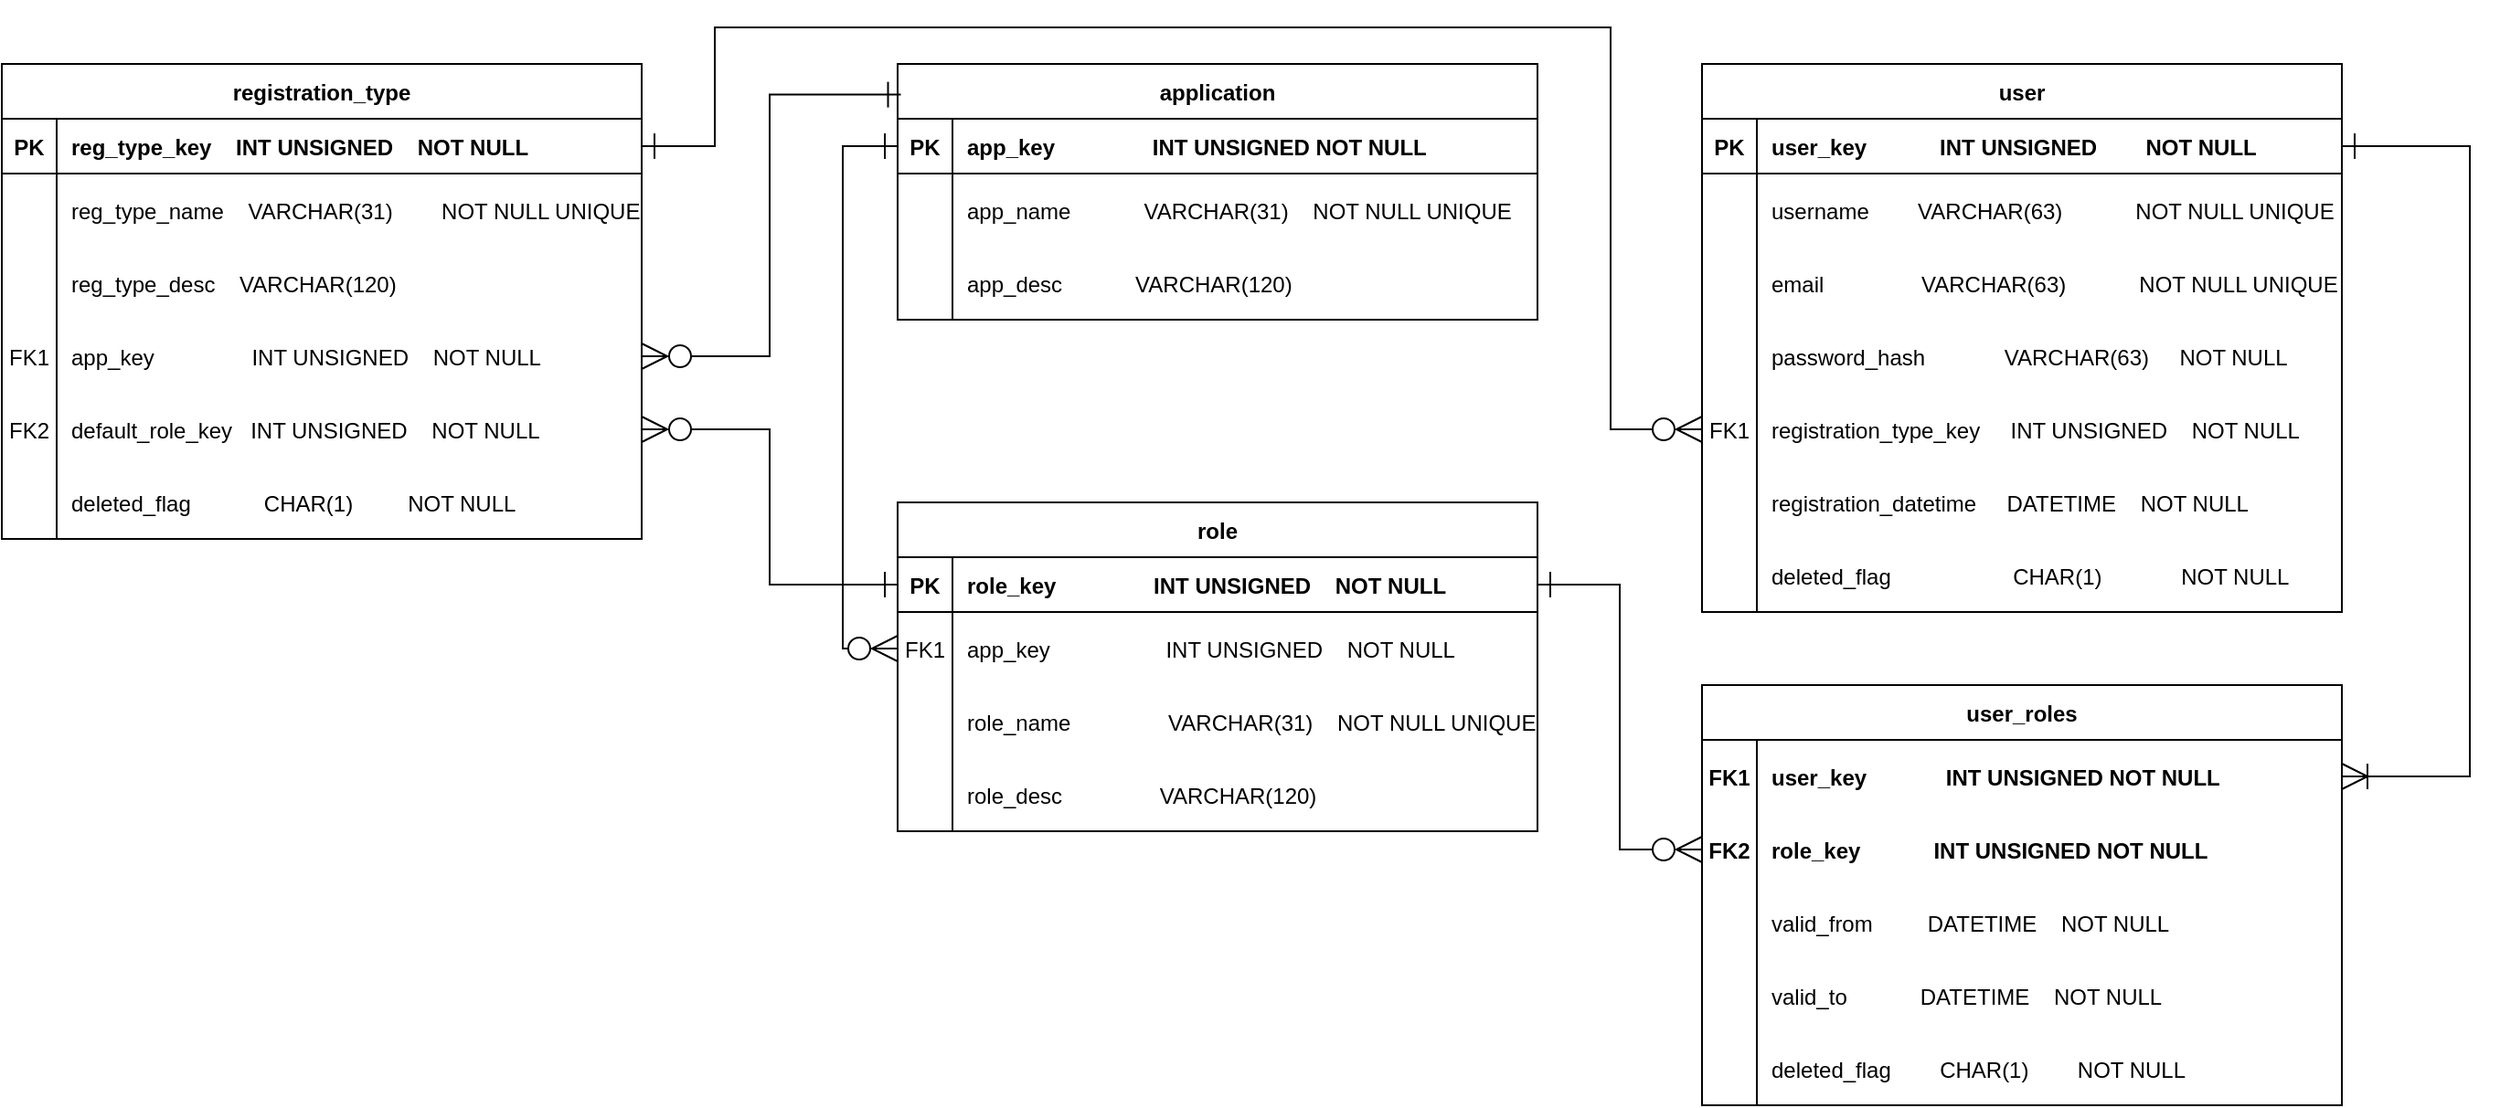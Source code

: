 <mxfile version="21.2.1" type="device">
  <diagram id="R2lEEEUBdFMjLlhIrx00" name="Page-1">
    <mxGraphModel dx="1717" dy="881" grid="1" gridSize="10" guides="1" tooltips="1" connect="1" arrows="1" fold="1" page="1" pageScale="1" pageWidth="850" pageHeight="1100" math="0" shadow="0" extFonts="Permanent Marker^https://fonts.googleapis.com/css?family=Permanent+Marker">
      <root>
        <mxCell id="0" />
        <mxCell id="1" parent="0" />
        <mxCell id="hYk6tkEReeOIZ_yKNBXe-29" value="role" style="shape=table;startSize=30;container=1;collapsible=1;childLayout=tableLayout;fixedRows=1;rowLines=0;fontStyle=1;align=center;resizeLast=1;" vertex="1" parent="1">
          <mxGeometry x="520" y="300" width="350" height="180" as="geometry" />
        </mxCell>
        <mxCell id="hYk6tkEReeOIZ_yKNBXe-30" value="" style="shape=partialRectangle;collapsible=0;dropTarget=0;pointerEvents=0;fillColor=none;points=[[0,0.5],[1,0.5]];portConstraint=eastwest;top=0;left=0;right=0;bottom=1;" vertex="1" parent="hYk6tkEReeOIZ_yKNBXe-29">
          <mxGeometry y="30" width="350" height="30" as="geometry" />
        </mxCell>
        <mxCell id="hYk6tkEReeOIZ_yKNBXe-31" value="PK" style="shape=partialRectangle;overflow=hidden;connectable=0;fillColor=none;top=0;left=0;bottom=0;right=0;fontStyle=1;" vertex="1" parent="hYk6tkEReeOIZ_yKNBXe-30">
          <mxGeometry width="30" height="30" as="geometry">
            <mxRectangle width="30" height="30" as="alternateBounds" />
          </mxGeometry>
        </mxCell>
        <mxCell id="hYk6tkEReeOIZ_yKNBXe-32" value="role_key                INT UNSIGNED    NOT NULL" style="shape=partialRectangle;overflow=hidden;connectable=0;fillColor=none;top=0;left=0;bottom=0;right=0;align=left;spacingLeft=6;fontStyle=1;" vertex="1" parent="hYk6tkEReeOIZ_yKNBXe-30">
          <mxGeometry x="30" width="320" height="30" as="geometry">
            <mxRectangle width="320" height="30" as="alternateBounds" />
          </mxGeometry>
        </mxCell>
        <mxCell id="hYk6tkEReeOIZ_yKNBXe-33" value="" style="shape=partialRectangle;collapsible=0;dropTarget=0;pointerEvents=0;fillColor=none;points=[[0,0.5],[1,0.5]];portConstraint=eastwest;top=0;left=0;right=0;bottom=0;" vertex="1" parent="hYk6tkEReeOIZ_yKNBXe-29">
          <mxGeometry y="60" width="350" height="40" as="geometry" />
        </mxCell>
        <mxCell id="hYk6tkEReeOIZ_yKNBXe-34" value="FK1" style="shape=partialRectangle;overflow=hidden;connectable=0;fillColor=none;top=0;left=0;bottom=0;right=0;" vertex="1" parent="hYk6tkEReeOIZ_yKNBXe-33">
          <mxGeometry width="30" height="40" as="geometry">
            <mxRectangle width="30" height="40" as="alternateBounds" />
          </mxGeometry>
        </mxCell>
        <mxCell id="hYk6tkEReeOIZ_yKNBXe-35" value="app_key                   INT UNSIGNED    NOT NULL" style="shape=partialRectangle;overflow=hidden;connectable=0;fillColor=none;top=0;left=0;bottom=0;right=0;align=left;spacingLeft=6;" vertex="1" parent="hYk6tkEReeOIZ_yKNBXe-33">
          <mxGeometry x="30" width="320" height="40" as="geometry">
            <mxRectangle width="320" height="40" as="alternateBounds" />
          </mxGeometry>
        </mxCell>
        <mxCell id="hYk6tkEReeOIZ_yKNBXe-36" value="" style="shape=partialRectangle;collapsible=0;dropTarget=0;pointerEvents=0;fillColor=none;points=[[0,0.5],[1,0.5]];portConstraint=eastwest;top=0;left=0;right=0;bottom=0;" vertex="1" parent="hYk6tkEReeOIZ_yKNBXe-29">
          <mxGeometry y="100" width="350" height="40" as="geometry" />
        </mxCell>
        <mxCell id="hYk6tkEReeOIZ_yKNBXe-37" value="" style="shape=partialRectangle;overflow=hidden;connectable=0;fillColor=none;top=0;left=0;bottom=0;right=0;" vertex="1" parent="hYk6tkEReeOIZ_yKNBXe-36">
          <mxGeometry width="30" height="40" as="geometry">
            <mxRectangle width="30" height="40" as="alternateBounds" />
          </mxGeometry>
        </mxCell>
        <mxCell id="hYk6tkEReeOIZ_yKNBXe-38" value="role_name                VARCHAR(31)    NOT NULL UNIQUE" style="shape=partialRectangle;overflow=hidden;connectable=0;fillColor=none;top=0;left=0;bottom=0;right=0;align=left;spacingLeft=6;" vertex="1" parent="hYk6tkEReeOIZ_yKNBXe-36">
          <mxGeometry x="30" width="320" height="40" as="geometry">
            <mxRectangle width="320" height="40" as="alternateBounds" />
          </mxGeometry>
        </mxCell>
        <mxCell id="hYk6tkEReeOIZ_yKNBXe-39" value="" style="shape=partialRectangle;collapsible=0;dropTarget=0;pointerEvents=0;fillColor=none;points=[[0,0.5],[1,0.5]];portConstraint=eastwest;top=0;left=0;right=0;bottom=0;" vertex="1" parent="hYk6tkEReeOIZ_yKNBXe-29">
          <mxGeometry y="140" width="350" height="40" as="geometry" />
        </mxCell>
        <mxCell id="hYk6tkEReeOIZ_yKNBXe-40" value="" style="shape=partialRectangle;overflow=hidden;connectable=0;fillColor=none;top=0;left=0;bottom=0;right=0;" vertex="1" parent="hYk6tkEReeOIZ_yKNBXe-39">
          <mxGeometry width="30" height="40" as="geometry">
            <mxRectangle width="30" height="40" as="alternateBounds" />
          </mxGeometry>
        </mxCell>
        <mxCell id="hYk6tkEReeOIZ_yKNBXe-41" value="role_desc                VARCHAR(120)" style="shape=partialRectangle;overflow=hidden;connectable=0;fillColor=none;top=0;left=0;bottom=0;right=0;align=left;spacingLeft=6;" vertex="1" parent="hYk6tkEReeOIZ_yKNBXe-39">
          <mxGeometry x="30" width="320" height="40" as="geometry">
            <mxRectangle width="320" height="40" as="alternateBounds" />
          </mxGeometry>
        </mxCell>
        <mxCell id="hYk6tkEReeOIZ_yKNBXe-110" style="edgeStyle=orthogonalEdgeStyle;rounded=0;orthogonalLoop=1;jettySize=auto;html=1;entryX=0;entryY=0.5;entryDx=0;entryDy=0;exitX=0;exitY=0.5;exitDx=0;exitDy=0;endSize=12;startSize=12;startArrow=ERone;startFill=0;endArrow=ERzeroToMany;endFill=0;" edge="1" parent="1" source="hYk6tkEReeOIZ_yKNBXe-43" target="hYk6tkEReeOIZ_yKNBXe-33">
          <mxGeometry relative="1" as="geometry" />
        </mxCell>
        <mxCell id="hYk6tkEReeOIZ_yKNBXe-42" value="application" style="shape=table;startSize=30;container=1;collapsible=1;childLayout=tableLayout;fixedRows=1;rowLines=0;fontStyle=1;align=center;resizeLast=1;" vertex="1" parent="1">
          <mxGeometry x="520" y="60" width="350" height="140" as="geometry" />
        </mxCell>
        <mxCell id="hYk6tkEReeOIZ_yKNBXe-43" value="" style="shape=partialRectangle;collapsible=0;dropTarget=0;pointerEvents=0;fillColor=none;points=[[0,0.5],[1,0.5]];portConstraint=eastwest;top=0;left=0;right=0;bottom=1;" vertex="1" parent="hYk6tkEReeOIZ_yKNBXe-42">
          <mxGeometry y="30" width="350" height="30" as="geometry" />
        </mxCell>
        <mxCell id="hYk6tkEReeOIZ_yKNBXe-44" value="PK" style="shape=partialRectangle;overflow=hidden;connectable=0;fillColor=none;top=0;left=0;bottom=0;right=0;fontStyle=1;" vertex="1" parent="hYk6tkEReeOIZ_yKNBXe-43">
          <mxGeometry width="30" height="30" as="geometry">
            <mxRectangle width="30" height="30" as="alternateBounds" />
          </mxGeometry>
        </mxCell>
        <mxCell id="hYk6tkEReeOIZ_yKNBXe-45" value="app_key                INT UNSIGNED NOT NULL " style="shape=partialRectangle;overflow=hidden;connectable=0;fillColor=none;top=0;left=0;bottom=0;right=0;align=left;spacingLeft=6;fontStyle=1;" vertex="1" parent="hYk6tkEReeOIZ_yKNBXe-43">
          <mxGeometry x="30" width="320" height="30" as="geometry">
            <mxRectangle width="320" height="30" as="alternateBounds" />
          </mxGeometry>
        </mxCell>
        <mxCell id="hYk6tkEReeOIZ_yKNBXe-52" value="" style="shape=partialRectangle;collapsible=0;dropTarget=0;pointerEvents=0;fillColor=none;points=[[0,0.5],[1,0.5]];portConstraint=eastwest;top=0;left=0;right=0;bottom=0;" vertex="1" parent="hYk6tkEReeOIZ_yKNBXe-42">
          <mxGeometry y="60" width="350" height="40" as="geometry" />
        </mxCell>
        <mxCell id="hYk6tkEReeOIZ_yKNBXe-53" value="" style="shape=partialRectangle;overflow=hidden;connectable=0;fillColor=none;top=0;left=0;bottom=0;right=0;" vertex="1" parent="hYk6tkEReeOIZ_yKNBXe-52">
          <mxGeometry width="30" height="40" as="geometry">
            <mxRectangle width="30" height="40" as="alternateBounds" />
          </mxGeometry>
        </mxCell>
        <mxCell id="hYk6tkEReeOIZ_yKNBXe-54" value="app_name            VARCHAR(31)    NOT NULL UNIQUE" style="shape=partialRectangle;overflow=hidden;connectable=0;fillColor=none;top=0;left=0;bottom=0;right=0;align=left;spacingLeft=6;" vertex="1" parent="hYk6tkEReeOIZ_yKNBXe-52">
          <mxGeometry x="30" width="320" height="40" as="geometry">
            <mxRectangle width="320" height="40" as="alternateBounds" />
          </mxGeometry>
        </mxCell>
        <mxCell id="hYk6tkEReeOIZ_yKNBXe-114" value="" style="shape=partialRectangle;collapsible=0;dropTarget=0;pointerEvents=0;fillColor=none;points=[[0,0.5],[1,0.5]];portConstraint=eastwest;top=0;left=0;right=0;bottom=0;" vertex="1" parent="hYk6tkEReeOIZ_yKNBXe-42">
          <mxGeometry y="100" width="350" height="40" as="geometry" />
        </mxCell>
        <mxCell id="hYk6tkEReeOIZ_yKNBXe-115" value="" style="shape=partialRectangle;overflow=hidden;connectable=0;fillColor=none;top=0;left=0;bottom=0;right=0;" vertex="1" parent="hYk6tkEReeOIZ_yKNBXe-114">
          <mxGeometry width="30" height="40" as="geometry">
            <mxRectangle width="30" height="40" as="alternateBounds" />
          </mxGeometry>
        </mxCell>
        <mxCell id="hYk6tkEReeOIZ_yKNBXe-116" value="app_desc            VARCHAR(120)" style="shape=partialRectangle;overflow=hidden;connectable=0;fillColor=none;top=0;left=0;bottom=0;right=0;align=left;spacingLeft=6;" vertex="1" parent="hYk6tkEReeOIZ_yKNBXe-114">
          <mxGeometry x="30" width="320" height="40" as="geometry">
            <mxRectangle width="320" height="40" as="alternateBounds" />
          </mxGeometry>
        </mxCell>
        <mxCell id="hYk6tkEReeOIZ_yKNBXe-117" value="registration_type" style="shape=table;startSize=30;container=1;collapsible=1;childLayout=tableLayout;fixedRows=1;rowLines=0;fontStyle=1;align=center;resizeLast=1;" vertex="1" parent="1">
          <mxGeometry x="30" y="60" width="350" height="260" as="geometry" />
        </mxCell>
        <mxCell id="hYk6tkEReeOIZ_yKNBXe-118" value="" style="shape=partialRectangle;collapsible=0;dropTarget=0;pointerEvents=0;fillColor=none;points=[[0,0.5],[1,0.5]];portConstraint=eastwest;top=0;left=0;right=0;bottom=1;" vertex="1" parent="hYk6tkEReeOIZ_yKNBXe-117">
          <mxGeometry y="30" width="350" height="30" as="geometry" />
        </mxCell>
        <mxCell id="hYk6tkEReeOIZ_yKNBXe-119" value="PK" style="shape=partialRectangle;overflow=hidden;connectable=0;fillColor=none;top=0;left=0;bottom=0;right=0;fontStyle=1;" vertex="1" parent="hYk6tkEReeOIZ_yKNBXe-118">
          <mxGeometry width="30" height="30" as="geometry">
            <mxRectangle width="30" height="30" as="alternateBounds" />
          </mxGeometry>
        </mxCell>
        <mxCell id="hYk6tkEReeOIZ_yKNBXe-120" value="reg_type_key    INT UNSIGNED    NOT NULL" style="shape=partialRectangle;overflow=hidden;connectable=0;fillColor=none;top=0;left=0;bottom=0;right=0;align=left;spacingLeft=6;fontStyle=1;" vertex="1" parent="hYk6tkEReeOIZ_yKNBXe-118">
          <mxGeometry x="30" width="320" height="30" as="geometry">
            <mxRectangle width="320" height="30" as="alternateBounds" />
          </mxGeometry>
        </mxCell>
        <mxCell id="hYk6tkEReeOIZ_yKNBXe-121" value="" style="shape=partialRectangle;collapsible=0;dropTarget=0;pointerEvents=0;fillColor=none;points=[[0,0.5],[1,0.5]];portConstraint=eastwest;top=0;left=0;right=0;bottom=0;" vertex="1" parent="hYk6tkEReeOIZ_yKNBXe-117">
          <mxGeometry y="60" width="350" height="40" as="geometry" />
        </mxCell>
        <mxCell id="hYk6tkEReeOIZ_yKNBXe-122" value="" style="shape=partialRectangle;overflow=hidden;connectable=0;fillColor=none;top=0;left=0;bottom=0;right=0;" vertex="1" parent="hYk6tkEReeOIZ_yKNBXe-121">
          <mxGeometry width="30" height="40" as="geometry">
            <mxRectangle width="30" height="40" as="alternateBounds" />
          </mxGeometry>
        </mxCell>
        <mxCell id="hYk6tkEReeOIZ_yKNBXe-123" value="reg_type_name    VARCHAR(31)        NOT NULL UNIQUE" style="shape=partialRectangle;overflow=hidden;connectable=0;fillColor=none;top=0;left=0;bottom=0;right=0;align=left;spacingLeft=6;" vertex="1" parent="hYk6tkEReeOIZ_yKNBXe-121">
          <mxGeometry x="30" width="320" height="40" as="geometry">
            <mxRectangle width="320" height="40" as="alternateBounds" />
          </mxGeometry>
        </mxCell>
        <mxCell id="hYk6tkEReeOIZ_yKNBXe-124" value="" style="shape=partialRectangle;collapsible=0;dropTarget=0;pointerEvents=0;fillColor=none;points=[[0,0.5],[1,0.5]];portConstraint=eastwest;top=0;left=0;right=0;bottom=0;" vertex="1" parent="hYk6tkEReeOIZ_yKNBXe-117">
          <mxGeometry y="100" width="350" height="40" as="geometry" />
        </mxCell>
        <mxCell id="hYk6tkEReeOIZ_yKNBXe-125" value="" style="shape=partialRectangle;overflow=hidden;connectable=0;fillColor=none;top=0;left=0;bottom=0;right=0;" vertex="1" parent="hYk6tkEReeOIZ_yKNBXe-124">
          <mxGeometry width="30" height="40" as="geometry">
            <mxRectangle width="30" height="40" as="alternateBounds" />
          </mxGeometry>
        </mxCell>
        <mxCell id="hYk6tkEReeOIZ_yKNBXe-126" value="reg_type_desc    VARCHAR(120)" style="shape=partialRectangle;overflow=hidden;connectable=0;fillColor=none;top=0;left=0;bottom=0;right=0;align=left;spacingLeft=6;" vertex="1" parent="hYk6tkEReeOIZ_yKNBXe-124">
          <mxGeometry x="30" width="320" height="40" as="geometry">
            <mxRectangle width="320" height="40" as="alternateBounds" />
          </mxGeometry>
        </mxCell>
        <mxCell id="hYk6tkEReeOIZ_yKNBXe-127" value="" style="shape=partialRectangle;collapsible=0;dropTarget=0;pointerEvents=0;fillColor=none;points=[[0,0.5],[1,0.5]];portConstraint=eastwest;top=0;left=0;right=0;bottom=0;" vertex="1" parent="hYk6tkEReeOIZ_yKNBXe-117">
          <mxGeometry y="140" width="350" height="40" as="geometry" />
        </mxCell>
        <mxCell id="hYk6tkEReeOIZ_yKNBXe-128" value="FK1" style="shape=partialRectangle;overflow=hidden;connectable=0;fillColor=none;top=0;left=0;bottom=0;right=0;" vertex="1" parent="hYk6tkEReeOIZ_yKNBXe-127">
          <mxGeometry width="30" height="40" as="geometry">
            <mxRectangle width="30" height="40" as="alternateBounds" />
          </mxGeometry>
        </mxCell>
        <mxCell id="hYk6tkEReeOIZ_yKNBXe-129" value="app_key                INT UNSIGNED    NOT NULL" style="shape=partialRectangle;overflow=hidden;connectable=0;fillColor=none;top=0;left=0;bottom=0;right=0;align=left;spacingLeft=6;" vertex="1" parent="hYk6tkEReeOIZ_yKNBXe-127">
          <mxGeometry x="30" width="320" height="40" as="geometry">
            <mxRectangle width="320" height="40" as="alternateBounds" />
          </mxGeometry>
        </mxCell>
        <mxCell id="hYk6tkEReeOIZ_yKNBXe-130" value="" style="shape=partialRectangle;collapsible=0;dropTarget=0;pointerEvents=0;fillColor=none;points=[[0,0.5],[1,0.5]];portConstraint=eastwest;top=0;left=0;right=0;bottom=0;" vertex="1" parent="hYk6tkEReeOIZ_yKNBXe-117">
          <mxGeometry y="180" width="350" height="40" as="geometry" />
        </mxCell>
        <mxCell id="hYk6tkEReeOIZ_yKNBXe-131" value="FK2" style="shape=partialRectangle;overflow=hidden;connectable=0;fillColor=none;top=0;left=0;bottom=0;right=0;" vertex="1" parent="hYk6tkEReeOIZ_yKNBXe-130">
          <mxGeometry width="30" height="40" as="geometry">
            <mxRectangle width="30" height="40" as="alternateBounds" />
          </mxGeometry>
        </mxCell>
        <mxCell id="hYk6tkEReeOIZ_yKNBXe-132" value="default_role_key   INT UNSIGNED    NOT NULL" style="shape=partialRectangle;overflow=hidden;connectable=0;fillColor=none;top=0;left=0;bottom=0;right=0;align=left;spacingLeft=6;" vertex="1" parent="hYk6tkEReeOIZ_yKNBXe-130">
          <mxGeometry x="30" width="320" height="40" as="geometry">
            <mxRectangle width="320" height="40" as="alternateBounds" />
          </mxGeometry>
        </mxCell>
        <mxCell id="hYk6tkEReeOIZ_yKNBXe-133" value="" style="shape=partialRectangle;collapsible=0;dropTarget=0;pointerEvents=0;fillColor=none;points=[[0,0.5],[1,0.5]];portConstraint=eastwest;top=0;left=0;right=0;bottom=0;" vertex="1" parent="hYk6tkEReeOIZ_yKNBXe-117">
          <mxGeometry y="220" width="350" height="40" as="geometry" />
        </mxCell>
        <mxCell id="hYk6tkEReeOIZ_yKNBXe-134" value="" style="shape=partialRectangle;overflow=hidden;connectable=0;fillColor=none;top=0;left=0;bottom=0;right=0;" vertex="1" parent="hYk6tkEReeOIZ_yKNBXe-133">
          <mxGeometry width="30" height="40" as="geometry">
            <mxRectangle width="30" height="40" as="alternateBounds" />
          </mxGeometry>
        </mxCell>
        <mxCell id="hYk6tkEReeOIZ_yKNBXe-135" value="deleted_flag            CHAR(1)         NOT NULL" style="shape=partialRectangle;overflow=hidden;connectable=0;fillColor=none;top=0;left=0;bottom=0;right=0;align=left;spacingLeft=6;" vertex="1" parent="hYk6tkEReeOIZ_yKNBXe-133">
          <mxGeometry x="30" width="320" height="40" as="geometry">
            <mxRectangle width="320" height="40" as="alternateBounds" />
          </mxGeometry>
        </mxCell>
        <mxCell id="hYk6tkEReeOIZ_yKNBXe-139" style="edgeStyle=orthogonalEdgeStyle;rounded=0;orthogonalLoop=1;jettySize=auto;html=1;entryX=0.005;entryY=0.12;entryDx=0;entryDy=0;entryPerimeter=0;endSize=12;startSize=12;endArrow=ERone;endFill=0;startArrow=ERzeroToMany;startFill=0;" edge="1" parent="1" source="hYk6tkEReeOIZ_yKNBXe-127" target="hYk6tkEReeOIZ_yKNBXe-42">
          <mxGeometry relative="1" as="geometry">
            <Array as="points">
              <mxPoint x="450" y="220" />
              <mxPoint x="450" y="77" />
            </Array>
          </mxGeometry>
        </mxCell>
        <mxCell id="hYk6tkEReeOIZ_yKNBXe-140" style="edgeStyle=orthogonalEdgeStyle;rounded=0;orthogonalLoop=1;jettySize=auto;html=1;entryX=0;entryY=0.5;entryDx=0;entryDy=0;endArrow=ERone;endFill=0;startArrow=ERzeroToMany;startFill=0;endSize=12;startSize=12;" edge="1" parent="1" source="hYk6tkEReeOIZ_yKNBXe-130" target="hYk6tkEReeOIZ_yKNBXe-30">
          <mxGeometry relative="1" as="geometry" />
        </mxCell>
        <mxCell id="hYk6tkEReeOIZ_yKNBXe-141" value="user" style="shape=table;startSize=30;container=1;collapsible=1;childLayout=tableLayout;fixedRows=1;rowLines=0;fontStyle=1;align=center;resizeLast=1;" vertex="1" parent="1">
          <mxGeometry x="960" y="60" width="350" height="300" as="geometry" />
        </mxCell>
        <mxCell id="hYk6tkEReeOIZ_yKNBXe-142" value="" style="shape=partialRectangle;collapsible=0;dropTarget=0;pointerEvents=0;fillColor=none;points=[[0,0.5],[1,0.5]];portConstraint=eastwest;top=0;left=0;right=0;bottom=1;" vertex="1" parent="hYk6tkEReeOIZ_yKNBXe-141">
          <mxGeometry y="30" width="350" height="30" as="geometry" />
        </mxCell>
        <mxCell id="hYk6tkEReeOIZ_yKNBXe-143" value="PK" style="shape=partialRectangle;overflow=hidden;connectable=0;fillColor=none;top=0;left=0;bottom=0;right=0;fontStyle=1;" vertex="1" parent="hYk6tkEReeOIZ_yKNBXe-142">
          <mxGeometry width="30" height="30" as="geometry">
            <mxRectangle width="30" height="30" as="alternateBounds" />
          </mxGeometry>
        </mxCell>
        <mxCell id="hYk6tkEReeOIZ_yKNBXe-144" value="user_key            INT UNSIGNED        NOT NULL" style="shape=partialRectangle;overflow=hidden;connectable=0;fillColor=none;top=0;left=0;bottom=0;right=0;align=left;spacingLeft=6;fontStyle=1;" vertex="1" parent="hYk6tkEReeOIZ_yKNBXe-142">
          <mxGeometry x="30" width="320" height="30" as="geometry">
            <mxRectangle width="320" height="30" as="alternateBounds" />
          </mxGeometry>
        </mxCell>
        <mxCell id="hYk6tkEReeOIZ_yKNBXe-145" value="" style="shape=partialRectangle;collapsible=0;dropTarget=0;pointerEvents=0;fillColor=none;points=[[0,0.5],[1,0.5]];portConstraint=eastwest;top=0;left=0;right=0;bottom=0;" vertex="1" parent="hYk6tkEReeOIZ_yKNBXe-141">
          <mxGeometry y="60" width="350" height="40" as="geometry" />
        </mxCell>
        <mxCell id="hYk6tkEReeOIZ_yKNBXe-146" value="" style="shape=partialRectangle;overflow=hidden;connectable=0;fillColor=none;top=0;left=0;bottom=0;right=0;" vertex="1" parent="hYk6tkEReeOIZ_yKNBXe-145">
          <mxGeometry width="30" height="40" as="geometry">
            <mxRectangle width="30" height="40" as="alternateBounds" />
          </mxGeometry>
        </mxCell>
        <mxCell id="hYk6tkEReeOIZ_yKNBXe-147" value="username        VARCHAR(63)            NOT NULL UNIQUE" style="shape=partialRectangle;overflow=hidden;connectable=0;fillColor=none;top=0;left=0;bottom=0;right=0;align=left;spacingLeft=6;" vertex="1" parent="hYk6tkEReeOIZ_yKNBXe-145">
          <mxGeometry x="30" width="320" height="40" as="geometry">
            <mxRectangle width="320" height="40" as="alternateBounds" />
          </mxGeometry>
        </mxCell>
        <mxCell id="hYk6tkEReeOIZ_yKNBXe-148" value="" style="shape=partialRectangle;collapsible=0;dropTarget=0;pointerEvents=0;fillColor=none;points=[[0,0.5],[1,0.5]];portConstraint=eastwest;top=0;left=0;right=0;bottom=0;" vertex="1" parent="hYk6tkEReeOIZ_yKNBXe-141">
          <mxGeometry y="100" width="350" height="40" as="geometry" />
        </mxCell>
        <mxCell id="hYk6tkEReeOIZ_yKNBXe-149" value="" style="shape=partialRectangle;overflow=hidden;connectable=0;fillColor=none;top=0;left=0;bottom=0;right=0;" vertex="1" parent="hYk6tkEReeOIZ_yKNBXe-148">
          <mxGeometry width="30" height="40" as="geometry">
            <mxRectangle width="30" height="40" as="alternateBounds" />
          </mxGeometry>
        </mxCell>
        <mxCell id="hYk6tkEReeOIZ_yKNBXe-150" value="email                VARCHAR(63)            NOT NULL UNIQUE" style="shape=partialRectangle;overflow=hidden;connectable=0;fillColor=none;top=0;left=0;bottom=0;right=0;align=left;spacingLeft=6;" vertex="1" parent="hYk6tkEReeOIZ_yKNBXe-148">
          <mxGeometry x="30" width="320" height="40" as="geometry">
            <mxRectangle width="320" height="40" as="alternateBounds" />
          </mxGeometry>
        </mxCell>
        <mxCell id="hYk6tkEReeOIZ_yKNBXe-151" value="" style="shape=partialRectangle;collapsible=0;dropTarget=0;pointerEvents=0;fillColor=none;points=[[0,0.5],[1,0.5]];portConstraint=eastwest;top=0;left=0;right=0;bottom=0;" vertex="1" parent="hYk6tkEReeOIZ_yKNBXe-141">
          <mxGeometry y="140" width="350" height="40" as="geometry" />
        </mxCell>
        <mxCell id="hYk6tkEReeOIZ_yKNBXe-152" value="" style="shape=partialRectangle;overflow=hidden;connectable=0;fillColor=none;top=0;left=0;bottom=0;right=0;" vertex="1" parent="hYk6tkEReeOIZ_yKNBXe-151">
          <mxGeometry width="30" height="40" as="geometry">
            <mxRectangle width="30" height="40" as="alternateBounds" />
          </mxGeometry>
        </mxCell>
        <mxCell id="hYk6tkEReeOIZ_yKNBXe-153" value="password_hash             VARCHAR(63)     NOT NULL" style="shape=partialRectangle;overflow=hidden;connectable=0;fillColor=none;top=0;left=0;bottom=0;right=0;align=left;spacingLeft=6;" vertex="1" parent="hYk6tkEReeOIZ_yKNBXe-151">
          <mxGeometry x="30" width="320" height="40" as="geometry">
            <mxRectangle width="320" height="40" as="alternateBounds" />
          </mxGeometry>
        </mxCell>
        <mxCell id="hYk6tkEReeOIZ_yKNBXe-157" value="" style="shape=partialRectangle;collapsible=0;dropTarget=0;pointerEvents=0;fillColor=none;points=[[0,0.5],[1,0.5]];portConstraint=eastwest;top=0;left=0;right=0;bottom=0;" vertex="1" parent="hYk6tkEReeOIZ_yKNBXe-141">
          <mxGeometry y="180" width="350" height="40" as="geometry" />
        </mxCell>
        <mxCell id="hYk6tkEReeOIZ_yKNBXe-158" value="FK1" style="shape=partialRectangle;overflow=hidden;connectable=0;fillColor=none;top=0;left=0;bottom=0;right=0;" vertex="1" parent="hYk6tkEReeOIZ_yKNBXe-157">
          <mxGeometry width="30" height="40" as="geometry">
            <mxRectangle width="30" height="40" as="alternateBounds" />
          </mxGeometry>
        </mxCell>
        <mxCell id="hYk6tkEReeOIZ_yKNBXe-159" value="registration_type_key     INT UNSIGNED    NOT NULL" style="shape=partialRectangle;overflow=hidden;connectable=0;fillColor=none;top=0;left=0;bottom=0;right=0;align=left;spacingLeft=6;" vertex="1" parent="hYk6tkEReeOIZ_yKNBXe-157">
          <mxGeometry x="30" width="320" height="40" as="geometry">
            <mxRectangle width="320" height="40" as="alternateBounds" />
          </mxGeometry>
        </mxCell>
        <mxCell id="hYk6tkEReeOIZ_yKNBXe-160" value="" style="shape=partialRectangle;collapsible=0;dropTarget=0;pointerEvents=0;fillColor=none;points=[[0,0.5],[1,0.5]];portConstraint=eastwest;top=0;left=0;right=0;bottom=0;" vertex="1" parent="hYk6tkEReeOIZ_yKNBXe-141">
          <mxGeometry y="220" width="350" height="40" as="geometry" />
        </mxCell>
        <mxCell id="hYk6tkEReeOIZ_yKNBXe-161" value="" style="shape=partialRectangle;overflow=hidden;connectable=0;fillColor=none;top=0;left=0;bottom=0;right=0;" vertex="1" parent="hYk6tkEReeOIZ_yKNBXe-160">
          <mxGeometry width="30" height="40" as="geometry">
            <mxRectangle width="30" height="40" as="alternateBounds" />
          </mxGeometry>
        </mxCell>
        <mxCell id="hYk6tkEReeOIZ_yKNBXe-162" value="registration_datetime     DATETIME    NOT NULL" style="shape=partialRectangle;overflow=hidden;connectable=0;fillColor=none;top=0;left=0;bottom=0;right=0;align=left;spacingLeft=6;" vertex="1" parent="hYk6tkEReeOIZ_yKNBXe-160">
          <mxGeometry x="30" width="320" height="40" as="geometry">
            <mxRectangle width="320" height="40" as="alternateBounds" />
          </mxGeometry>
        </mxCell>
        <mxCell id="hYk6tkEReeOIZ_yKNBXe-163" value="" style="shape=partialRectangle;collapsible=0;dropTarget=0;pointerEvents=0;fillColor=none;points=[[0,0.5],[1,0.5]];portConstraint=eastwest;top=0;left=0;right=0;bottom=0;" vertex="1" parent="hYk6tkEReeOIZ_yKNBXe-141">
          <mxGeometry y="260" width="350" height="40" as="geometry" />
        </mxCell>
        <mxCell id="hYk6tkEReeOIZ_yKNBXe-164" value="" style="shape=partialRectangle;overflow=hidden;connectable=0;fillColor=none;top=0;left=0;bottom=0;right=0;" vertex="1" parent="hYk6tkEReeOIZ_yKNBXe-163">
          <mxGeometry width="30" height="40" as="geometry">
            <mxRectangle width="30" height="40" as="alternateBounds" />
          </mxGeometry>
        </mxCell>
        <mxCell id="hYk6tkEReeOIZ_yKNBXe-165" value="deleted_flag                    CHAR(1)             NOT NULL" style="shape=partialRectangle;overflow=hidden;connectable=0;fillColor=none;top=0;left=0;bottom=0;right=0;align=left;spacingLeft=6;" vertex="1" parent="hYk6tkEReeOIZ_yKNBXe-163">
          <mxGeometry x="30" width="320" height="40" as="geometry">
            <mxRectangle width="320" height="40" as="alternateBounds" />
          </mxGeometry>
        </mxCell>
        <mxCell id="hYk6tkEReeOIZ_yKNBXe-166" style="edgeStyle=orthogonalEdgeStyle;rounded=0;orthogonalLoop=1;jettySize=auto;html=1;entryX=1;entryY=0.5;entryDx=0;entryDy=0;startArrow=ERzeroToMany;startFill=0;endArrow=ERone;endFill=0;endSize=12;startSize=12;" edge="1" parent="1" source="hYk6tkEReeOIZ_yKNBXe-157" target="hYk6tkEReeOIZ_yKNBXe-118">
          <mxGeometry relative="1" as="geometry">
            <Array as="points">
              <mxPoint x="910" y="260" />
              <mxPoint x="910" y="40" />
              <mxPoint x="420" y="40" />
              <mxPoint x="420" y="105" />
            </Array>
          </mxGeometry>
        </mxCell>
        <mxCell id="hYk6tkEReeOIZ_yKNBXe-167" value="user_roles" style="shape=table;startSize=30;container=1;collapsible=1;childLayout=tableLayout;fixedRows=1;rowLines=0;fontStyle=1;align=center;resizeLast=1;" vertex="1" parent="1">
          <mxGeometry x="960" y="400" width="350" height="230" as="geometry" />
        </mxCell>
        <mxCell id="hYk6tkEReeOIZ_yKNBXe-171" value="" style="shape=partialRectangle;collapsible=0;dropTarget=0;pointerEvents=0;fillColor=none;points=[[0,0.5],[1,0.5]];portConstraint=eastwest;top=0;left=0;right=0;bottom=0;" vertex="1" parent="hYk6tkEReeOIZ_yKNBXe-167">
          <mxGeometry y="30" width="350" height="40" as="geometry" />
        </mxCell>
        <mxCell id="hYk6tkEReeOIZ_yKNBXe-172" value="FK1" style="shape=partialRectangle;overflow=hidden;connectable=0;fillColor=none;top=0;left=0;bottom=0;right=0;fontStyle=1" vertex="1" parent="hYk6tkEReeOIZ_yKNBXe-171">
          <mxGeometry width="30" height="40" as="geometry">
            <mxRectangle width="30" height="40" as="alternateBounds" />
          </mxGeometry>
        </mxCell>
        <mxCell id="hYk6tkEReeOIZ_yKNBXe-173" value="user_key             INT UNSIGNED NOT NULL" style="shape=partialRectangle;overflow=hidden;connectable=0;fillColor=none;top=0;left=0;bottom=0;right=0;align=left;spacingLeft=6;fontStyle=1" vertex="1" parent="hYk6tkEReeOIZ_yKNBXe-171">
          <mxGeometry x="30" width="320" height="40" as="geometry">
            <mxRectangle width="320" height="40" as="alternateBounds" />
          </mxGeometry>
        </mxCell>
        <mxCell id="hYk6tkEReeOIZ_yKNBXe-174" value="" style="shape=partialRectangle;collapsible=0;dropTarget=0;pointerEvents=0;fillColor=none;points=[[0,0.5],[1,0.5]];portConstraint=eastwest;top=0;left=0;right=0;bottom=0;" vertex="1" parent="hYk6tkEReeOIZ_yKNBXe-167">
          <mxGeometry y="70" width="350" height="40" as="geometry" />
        </mxCell>
        <mxCell id="hYk6tkEReeOIZ_yKNBXe-175" value="FK2" style="shape=partialRectangle;overflow=hidden;connectable=0;fillColor=none;top=0;left=0;bottom=0;right=0;fontStyle=1" vertex="1" parent="hYk6tkEReeOIZ_yKNBXe-174">
          <mxGeometry width="30" height="40" as="geometry">
            <mxRectangle width="30" height="40" as="alternateBounds" />
          </mxGeometry>
        </mxCell>
        <mxCell id="hYk6tkEReeOIZ_yKNBXe-176" value="role_key            INT UNSIGNED NOT NULL" style="shape=partialRectangle;overflow=hidden;connectable=0;fillColor=none;top=0;left=0;bottom=0;right=0;align=left;spacingLeft=6;fontStyle=1" vertex="1" parent="hYk6tkEReeOIZ_yKNBXe-174">
          <mxGeometry x="30" width="320" height="40" as="geometry">
            <mxRectangle width="320" height="40" as="alternateBounds" />
          </mxGeometry>
        </mxCell>
        <mxCell id="hYk6tkEReeOIZ_yKNBXe-177" value="" style="shape=partialRectangle;collapsible=0;dropTarget=0;pointerEvents=0;fillColor=none;points=[[0,0.5],[1,0.5]];portConstraint=eastwest;top=0;left=0;right=0;bottom=0;" vertex="1" parent="hYk6tkEReeOIZ_yKNBXe-167">
          <mxGeometry y="110" width="350" height="40" as="geometry" />
        </mxCell>
        <mxCell id="hYk6tkEReeOIZ_yKNBXe-178" value="" style="shape=partialRectangle;overflow=hidden;connectable=0;fillColor=none;top=0;left=0;bottom=0;right=0;" vertex="1" parent="hYk6tkEReeOIZ_yKNBXe-177">
          <mxGeometry width="30" height="40" as="geometry">
            <mxRectangle width="30" height="40" as="alternateBounds" />
          </mxGeometry>
        </mxCell>
        <mxCell id="hYk6tkEReeOIZ_yKNBXe-179" value="valid_from         DATETIME    NOT NULL" style="shape=partialRectangle;overflow=hidden;connectable=0;fillColor=none;top=0;left=0;bottom=0;right=0;align=left;spacingLeft=6;" vertex="1" parent="hYk6tkEReeOIZ_yKNBXe-177">
          <mxGeometry x="30" width="320" height="40" as="geometry">
            <mxRectangle width="320" height="40" as="alternateBounds" />
          </mxGeometry>
        </mxCell>
        <mxCell id="hYk6tkEReeOIZ_yKNBXe-180" value="" style="shape=partialRectangle;collapsible=0;dropTarget=0;pointerEvents=0;fillColor=none;points=[[0,0.5],[1,0.5]];portConstraint=eastwest;top=0;left=0;right=0;bottom=0;" vertex="1" parent="hYk6tkEReeOIZ_yKNBXe-167">
          <mxGeometry y="150" width="350" height="40" as="geometry" />
        </mxCell>
        <mxCell id="hYk6tkEReeOIZ_yKNBXe-181" value="" style="shape=partialRectangle;overflow=hidden;connectable=0;fillColor=none;top=0;left=0;bottom=0;right=0;" vertex="1" parent="hYk6tkEReeOIZ_yKNBXe-180">
          <mxGeometry width="30" height="40" as="geometry">
            <mxRectangle width="30" height="40" as="alternateBounds" />
          </mxGeometry>
        </mxCell>
        <mxCell id="hYk6tkEReeOIZ_yKNBXe-182" value="valid_to            DATETIME    NOT NULL" style="shape=partialRectangle;overflow=hidden;connectable=0;fillColor=none;top=0;left=0;bottom=0;right=0;align=left;spacingLeft=6;" vertex="1" parent="hYk6tkEReeOIZ_yKNBXe-180">
          <mxGeometry x="30" width="320" height="40" as="geometry">
            <mxRectangle width="320" height="40" as="alternateBounds" />
          </mxGeometry>
        </mxCell>
        <mxCell id="hYk6tkEReeOIZ_yKNBXe-183" value="" style="shape=partialRectangle;collapsible=0;dropTarget=0;pointerEvents=0;fillColor=none;points=[[0,0.5],[1,0.5]];portConstraint=eastwest;top=0;left=0;right=0;bottom=0;" vertex="1" parent="hYk6tkEReeOIZ_yKNBXe-167">
          <mxGeometry y="190" width="350" height="40" as="geometry" />
        </mxCell>
        <mxCell id="hYk6tkEReeOIZ_yKNBXe-184" value="" style="shape=partialRectangle;overflow=hidden;connectable=0;fillColor=none;top=0;left=0;bottom=0;right=0;" vertex="1" parent="hYk6tkEReeOIZ_yKNBXe-183">
          <mxGeometry width="30" height="40" as="geometry">
            <mxRectangle width="30" height="40" as="alternateBounds" />
          </mxGeometry>
        </mxCell>
        <mxCell id="hYk6tkEReeOIZ_yKNBXe-185" value="deleted_flag        CHAR(1)        NOT NULL" style="shape=partialRectangle;overflow=hidden;connectable=0;fillColor=none;top=0;left=0;bottom=0;right=0;align=left;spacingLeft=6;" vertex="1" parent="hYk6tkEReeOIZ_yKNBXe-183">
          <mxGeometry x="30" width="320" height="40" as="geometry">
            <mxRectangle width="320" height="40" as="alternateBounds" />
          </mxGeometry>
        </mxCell>
        <mxCell id="hYk6tkEReeOIZ_yKNBXe-189" style="edgeStyle=orthogonalEdgeStyle;rounded=0;orthogonalLoop=1;jettySize=auto;html=1;entryX=1;entryY=0.5;entryDx=0;entryDy=0;endSize=12;startSize=12;endArrow=ERone;endFill=0;startArrow=ERoneToMany;startFill=0;" edge="1" parent="1" source="hYk6tkEReeOIZ_yKNBXe-171" target="hYk6tkEReeOIZ_yKNBXe-142">
          <mxGeometry relative="1" as="geometry">
            <Array as="points">
              <mxPoint x="1380" y="450" />
              <mxPoint x="1380" y="105" />
            </Array>
          </mxGeometry>
        </mxCell>
        <mxCell id="hYk6tkEReeOIZ_yKNBXe-190" style="edgeStyle=orthogonalEdgeStyle;rounded=0;orthogonalLoop=1;jettySize=auto;html=1;exitX=0;exitY=0.5;exitDx=0;exitDy=0;entryX=1;entryY=0.5;entryDx=0;entryDy=0;endSize=12;startSize=12;endArrow=ERone;endFill=0;startArrow=ERzeroToMany;startFill=0;" edge="1" parent="1" source="hYk6tkEReeOIZ_yKNBXe-174" target="hYk6tkEReeOIZ_yKNBXe-30">
          <mxGeometry relative="1" as="geometry" />
        </mxCell>
      </root>
    </mxGraphModel>
  </diagram>
</mxfile>
